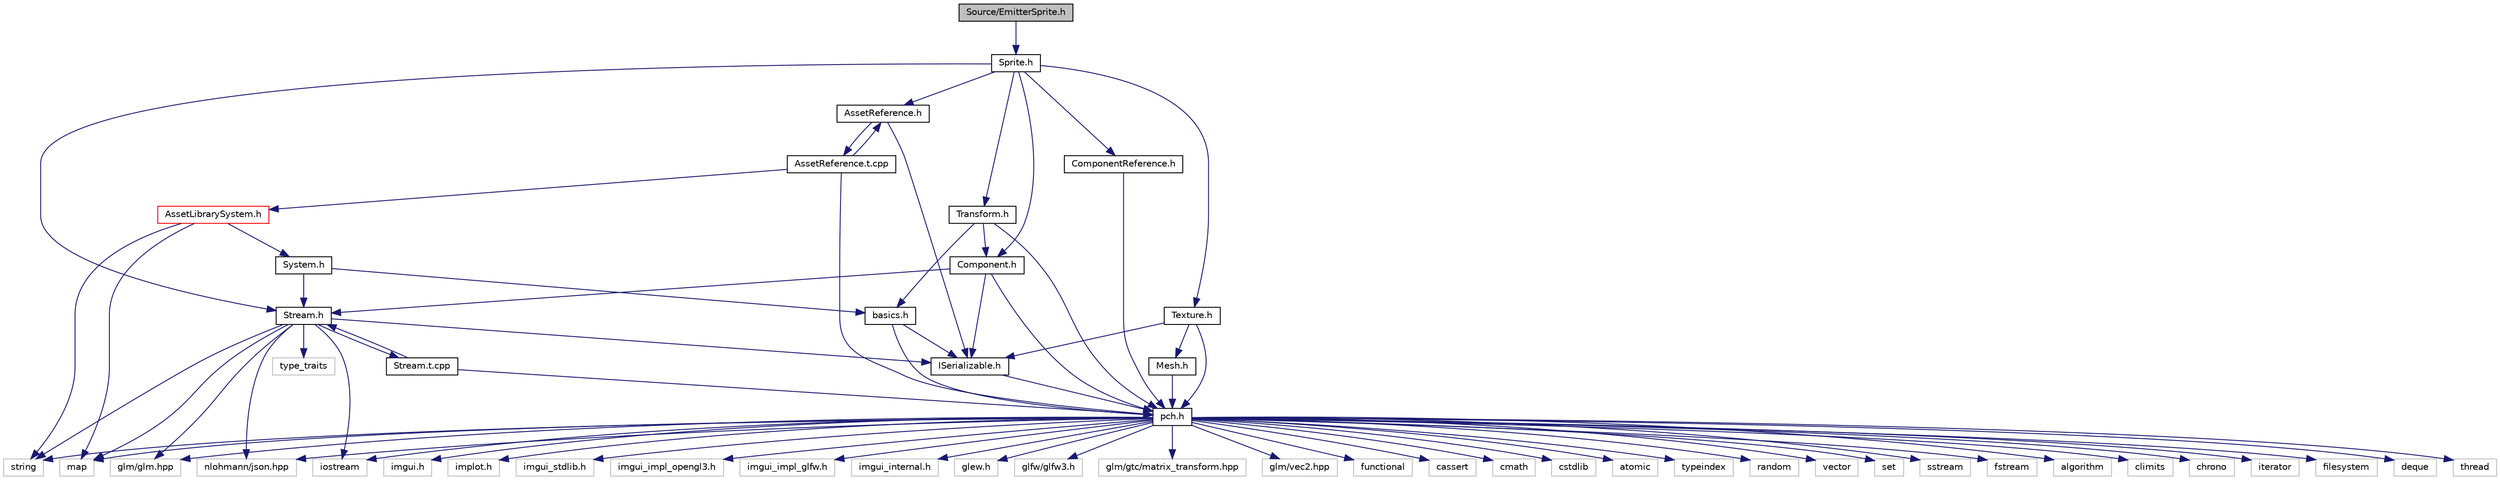 digraph "Source/EmitterSprite.h"
{
 // LATEX_PDF_SIZE
  edge [fontname="Helvetica",fontsize="10",labelfontname="Helvetica",labelfontsize="10"];
  node [fontname="Helvetica",fontsize="10",shape=record];
  Node1 [label="Source/EmitterSprite.h",height=0.2,width=0.4,color="black", fillcolor="grey75", style="filled", fontcolor="black",tooltip="Renders particles using data from SSBO."];
  Node1 -> Node2 [color="midnightblue",fontsize="10",style="solid"];
  Node2 [label="Sprite.h",height=0.2,width=0.4,color="black", fillcolor="white", style="filled",URL="$Sprite_8h_source.html",tooltip=" "];
  Node2 -> Node3 [color="midnightblue",fontsize="10",style="solid"];
  Node3 [label="Component.h",height=0.2,width=0.4,color="black", fillcolor="white", style="filled",URL="$Component_8h.html",tooltip="Virtual component header."];
  Node3 -> Node4 [color="midnightblue",fontsize="10",style="solid"];
  Node4 [label="pch.h",height=0.2,width=0.4,color="black", fillcolor="white", style="filled",URL="$pch_8h.html",tooltip="This is a precompiled header file."];
  Node4 -> Node5 [color="midnightblue",fontsize="10",style="solid"];
  Node5 [label="functional",height=0.2,width=0.4,color="grey75", fillcolor="white", style="filled",tooltip=" "];
  Node4 -> Node6 [color="midnightblue",fontsize="10",style="solid"];
  Node6 [label="iostream",height=0.2,width=0.4,color="grey75", fillcolor="white", style="filled",tooltip=" "];
  Node4 -> Node7 [color="midnightblue",fontsize="10",style="solid"];
  Node7 [label="cassert",height=0.2,width=0.4,color="grey75", fillcolor="white", style="filled",tooltip=" "];
  Node4 -> Node8 [color="midnightblue",fontsize="10",style="solid"];
  Node8 [label="cmath",height=0.2,width=0.4,color="grey75", fillcolor="white", style="filled",tooltip=" "];
  Node4 -> Node9 [color="midnightblue",fontsize="10",style="solid"];
  Node9 [label="cstdlib",height=0.2,width=0.4,color="grey75", fillcolor="white", style="filled",tooltip=" "];
  Node4 -> Node10 [color="midnightblue",fontsize="10",style="solid"];
  Node10 [label="atomic",height=0.2,width=0.4,color="grey75", fillcolor="white", style="filled",tooltip=" "];
  Node4 -> Node11 [color="midnightblue",fontsize="10",style="solid"];
  Node11 [label="typeindex",height=0.2,width=0.4,color="grey75", fillcolor="white", style="filled",tooltip=" "];
  Node4 -> Node12 [color="midnightblue",fontsize="10",style="solid"];
  Node12 [label="random",height=0.2,width=0.4,color="grey75", fillcolor="white", style="filled",tooltip=" "];
  Node4 -> Node13 [color="midnightblue",fontsize="10",style="solid"];
  Node13 [label="vector",height=0.2,width=0.4,color="grey75", fillcolor="white", style="filled",tooltip=" "];
  Node4 -> Node14 [color="midnightblue",fontsize="10",style="solid"];
  Node14 [label="string",height=0.2,width=0.4,color="grey75", fillcolor="white", style="filled",tooltip=" "];
  Node4 -> Node15 [color="midnightblue",fontsize="10",style="solid"];
  Node15 [label="map",height=0.2,width=0.4,color="grey75", fillcolor="white", style="filled",tooltip=" "];
  Node4 -> Node16 [color="midnightblue",fontsize="10",style="solid"];
  Node16 [label="set",height=0.2,width=0.4,color="grey75", fillcolor="white", style="filled",tooltip=" "];
  Node4 -> Node17 [color="midnightblue",fontsize="10",style="solid"];
  Node17 [label="sstream",height=0.2,width=0.4,color="grey75", fillcolor="white", style="filled",tooltip=" "];
  Node4 -> Node18 [color="midnightblue",fontsize="10",style="solid"];
  Node18 [label="fstream",height=0.2,width=0.4,color="grey75", fillcolor="white", style="filled",tooltip=" "];
  Node4 -> Node19 [color="midnightblue",fontsize="10",style="solid"];
  Node19 [label="algorithm",height=0.2,width=0.4,color="grey75", fillcolor="white", style="filled",tooltip=" "];
  Node4 -> Node20 [color="midnightblue",fontsize="10",style="solid"];
  Node20 [label="climits",height=0.2,width=0.4,color="grey75", fillcolor="white", style="filled",tooltip=" "];
  Node4 -> Node21 [color="midnightblue",fontsize="10",style="solid"];
  Node21 [label="chrono",height=0.2,width=0.4,color="grey75", fillcolor="white", style="filled",tooltip=" "];
  Node4 -> Node22 [color="midnightblue",fontsize="10",style="solid"];
  Node22 [label="iterator",height=0.2,width=0.4,color="grey75", fillcolor="white", style="filled",tooltip=" "];
  Node4 -> Node23 [color="midnightblue",fontsize="10",style="solid"];
  Node23 [label="filesystem",height=0.2,width=0.4,color="grey75", fillcolor="white", style="filled",tooltip=" "];
  Node4 -> Node24 [color="midnightblue",fontsize="10",style="solid"];
  Node24 [label="deque",height=0.2,width=0.4,color="grey75", fillcolor="white", style="filled",tooltip=" "];
  Node4 -> Node25 [color="midnightblue",fontsize="10",style="solid"];
  Node25 [label="thread",height=0.2,width=0.4,color="grey75", fillcolor="white", style="filled",tooltip=" "];
  Node4 -> Node26 [color="midnightblue",fontsize="10",style="solid"];
  Node26 [label="imgui.h",height=0.2,width=0.4,color="grey75", fillcolor="white", style="filled",tooltip=" "];
  Node4 -> Node27 [color="midnightblue",fontsize="10",style="solid"];
  Node27 [label="implot.h",height=0.2,width=0.4,color="grey75", fillcolor="white", style="filled",tooltip=" "];
  Node4 -> Node28 [color="midnightblue",fontsize="10",style="solid"];
  Node28 [label="imgui_stdlib.h",height=0.2,width=0.4,color="grey75", fillcolor="white", style="filled",tooltip=" "];
  Node4 -> Node29 [color="midnightblue",fontsize="10",style="solid"];
  Node29 [label="imgui_impl_opengl3.h",height=0.2,width=0.4,color="grey75", fillcolor="white", style="filled",tooltip=" "];
  Node4 -> Node30 [color="midnightblue",fontsize="10",style="solid"];
  Node30 [label="imgui_impl_glfw.h",height=0.2,width=0.4,color="grey75", fillcolor="white", style="filled",tooltip=" "];
  Node4 -> Node31 [color="midnightblue",fontsize="10",style="solid"];
  Node31 [label="imgui_internal.h",height=0.2,width=0.4,color="grey75", fillcolor="white", style="filled",tooltip=" "];
  Node4 -> Node32 [color="midnightblue",fontsize="10",style="solid"];
  Node32 [label="glew.h",height=0.2,width=0.4,color="grey75", fillcolor="white", style="filled",tooltip=" "];
  Node4 -> Node33 [color="midnightblue",fontsize="10",style="solid"];
  Node33 [label="glfw/glfw3.h",height=0.2,width=0.4,color="grey75", fillcolor="white", style="filled",tooltip=" "];
  Node4 -> Node34 [color="midnightblue",fontsize="10",style="solid"];
  Node34 [label="glm/glm.hpp",height=0.2,width=0.4,color="grey75", fillcolor="white", style="filled",tooltip=" "];
  Node4 -> Node35 [color="midnightblue",fontsize="10",style="solid"];
  Node35 [label="glm/gtc/matrix_transform.hpp",height=0.2,width=0.4,color="grey75", fillcolor="white", style="filled",tooltip=" "];
  Node4 -> Node36 [color="midnightblue",fontsize="10",style="solid"];
  Node36 [label="glm/vec2.hpp",height=0.2,width=0.4,color="grey75", fillcolor="white", style="filled",tooltip=" "];
  Node4 -> Node37 [color="midnightblue",fontsize="10",style="solid"];
  Node37 [label="nlohmann/json.hpp",height=0.2,width=0.4,color="grey75", fillcolor="white", style="filled",tooltip=" "];
  Node3 -> Node38 [color="midnightblue",fontsize="10",style="solid"];
  Node38 [label="ISerializable.h",height=0.2,width=0.4,color="black", fillcolor="white", style="filled",URL="$ISerializable_8h.html",tooltip="interface for all serializable objects"];
  Node38 -> Node4 [color="midnightblue",fontsize="10",style="solid"];
  Node3 -> Node39 [color="midnightblue",fontsize="10",style="solid"];
  Node39 [label="Stream.h",height=0.2,width=0.4,color="black", fillcolor="white", style="filled",URL="$Stream_8h.html",tooltip="JSON File reading/writing."];
  Node39 -> Node14 [color="midnightblue",fontsize="10",style="solid"];
  Node39 -> Node15 [color="midnightblue",fontsize="10",style="solid"];
  Node39 -> Node34 [color="midnightblue",fontsize="10",style="solid"];
  Node39 -> Node37 [color="midnightblue",fontsize="10",style="solid"];
  Node39 -> Node40 [color="midnightblue",fontsize="10",style="solid"];
  Node40 [label="type_traits",height=0.2,width=0.4,color="grey75", fillcolor="white", style="filled",tooltip=" "];
  Node39 -> Node6 [color="midnightblue",fontsize="10",style="solid"];
  Node39 -> Node38 [color="midnightblue",fontsize="10",style="solid"];
  Node39 -> Node41 [color="midnightblue",fontsize="10",style="solid"];
  Node41 [label="Stream.t.cpp",height=0.2,width=0.4,color="black", fillcolor="white", style="filled",URL="$Stream_8t_8cpp.html",tooltip="JSON File reading/writing."];
  Node41 -> Node4 [color="midnightblue",fontsize="10",style="solid"];
  Node41 -> Node39 [color="midnightblue",fontsize="10",style="solid"];
  Node2 -> Node39 [color="midnightblue",fontsize="10",style="solid"];
  Node2 -> Node42 [color="midnightblue",fontsize="10",style="solid"];
  Node42 [label="ComponentReference.h",height=0.2,width=0.4,color="black", fillcolor="white", style="filled",URL="$ComponentReference_8h.html",tooltip="a reference to a component in the scene"];
  Node42 -> Node4 [color="midnightblue",fontsize="10",style="solid"];
  Node2 -> Node43 [color="midnightblue",fontsize="10",style="solid"];
  Node43 [label="Transform.h",height=0.2,width=0.4,color="black", fillcolor="white", style="filled",URL="$Transform_8h.html",tooltip="Transform."];
  Node43 -> Node4 [color="midnightblue",fontsize="10",style="solid"];
  Node43 -> Node44 [color="midnightblue",fontsize="10",style="solid"];
  Node44 [label="basics.h",height=0.2,width=0.4,color="black", fillcolor="white", style="filled",URL="$basics_8h_source.html",tooltip=" "];
  Node44 -> Node4 [color="midnightblue",fontsize="10",style="solid"];
  Node44 -> Node38 [color="midnightblue",fontsize="10",style="solid"];
  Node43 -> Node3 [color="midnightblue",fontsize="10",style="solid"];
  Node2 -> Node45 [color="midnightblue",fontsize="10",style="solid"];
  Node45 [label="AssetReference.h",height=0.2,width=0.4,color="black", fillcolor="white", style="filled",URL="$AssetReference_8h.html",tooltip="a reference to an Asset"];
  Node45 -> Node38 [color="midnightblue",fontsize="10",style="solid"];
  Node45 -> Node46 [color="midnightblue",fontsize="10",style="solid"];
  Node46 [label="AssetReference.t.cpp",height=0.2,width=0.4,color="black", fillcolor="white", style="filled",URL="$AssetReference_8t_8cpp.html",tooltip="a reference to an Asset"];
  Node46 -> Node4 [color="midnightblue",fontsize="10",style="solid"];
  Node46 -> Node45 [color="midnightblue",fontsize="10",style="solid"];
  Node46 -> Node47 [color="midnightblue",fontsize="10",style="solid"];
  Node47 [label="AssetLibrarySystem.h",height=0.2,width=0.4,color="red", fillcolor="white", style="filled",URL="$AssetLibrarySystem_8h.html",tooltip="Asset System."];
  Node47 -> Node48 [color="midnightblue",fontsize="10",style="solid"];
  Node48 [label="System.h",height=0.2,width=0.4,color="black", fillcolor="white", style="filled",URL="$System_8h.html",tooltip="Base class for all Systems."];
  Node48 -> Node44 [color="midnightblue",fontsize="10",style="solid"];
  Node48 -> Node39 [color="midnightblue",fontsize="10",style="solid"];
  Node47 -> Node15 [color="midnightblue",fontsize="10",style="solid"];
  Node47 -> Node14 [color="midnightblue",fontsize="10",style="solid"];
  Node2 -> Node54 [color="midnightblue",fontsize="10",style="solid"];
  Node54 [label="Texture.h",height=0.2,width=0.4,color="black", fillcolor="white", style="filled",URL="$Texture_8h.html",tooltip="Header for the OpenGL texture wrapper."];
  Node54 -> Node4 [color="midnightblue",fontsize="10",style="solid"];
  Node54 -> Node38 [color="midnightblue",fontsize="10",style="solid"];
  Node54 -> Node55 [color="midnightblue",fontsize="10",style="solid"];
  Node55 [label="Mesh.h",height=0.2,width=0.4,color="black", fillcolor="white", style="filled",URL="$Mesh_8h.html",tooltip="Mesh class - holds on to buffer/VAO references, draws their contents."];
  Node55 -> Node4 [color="midnightblue",fontsize="10",style="solid"];
}
